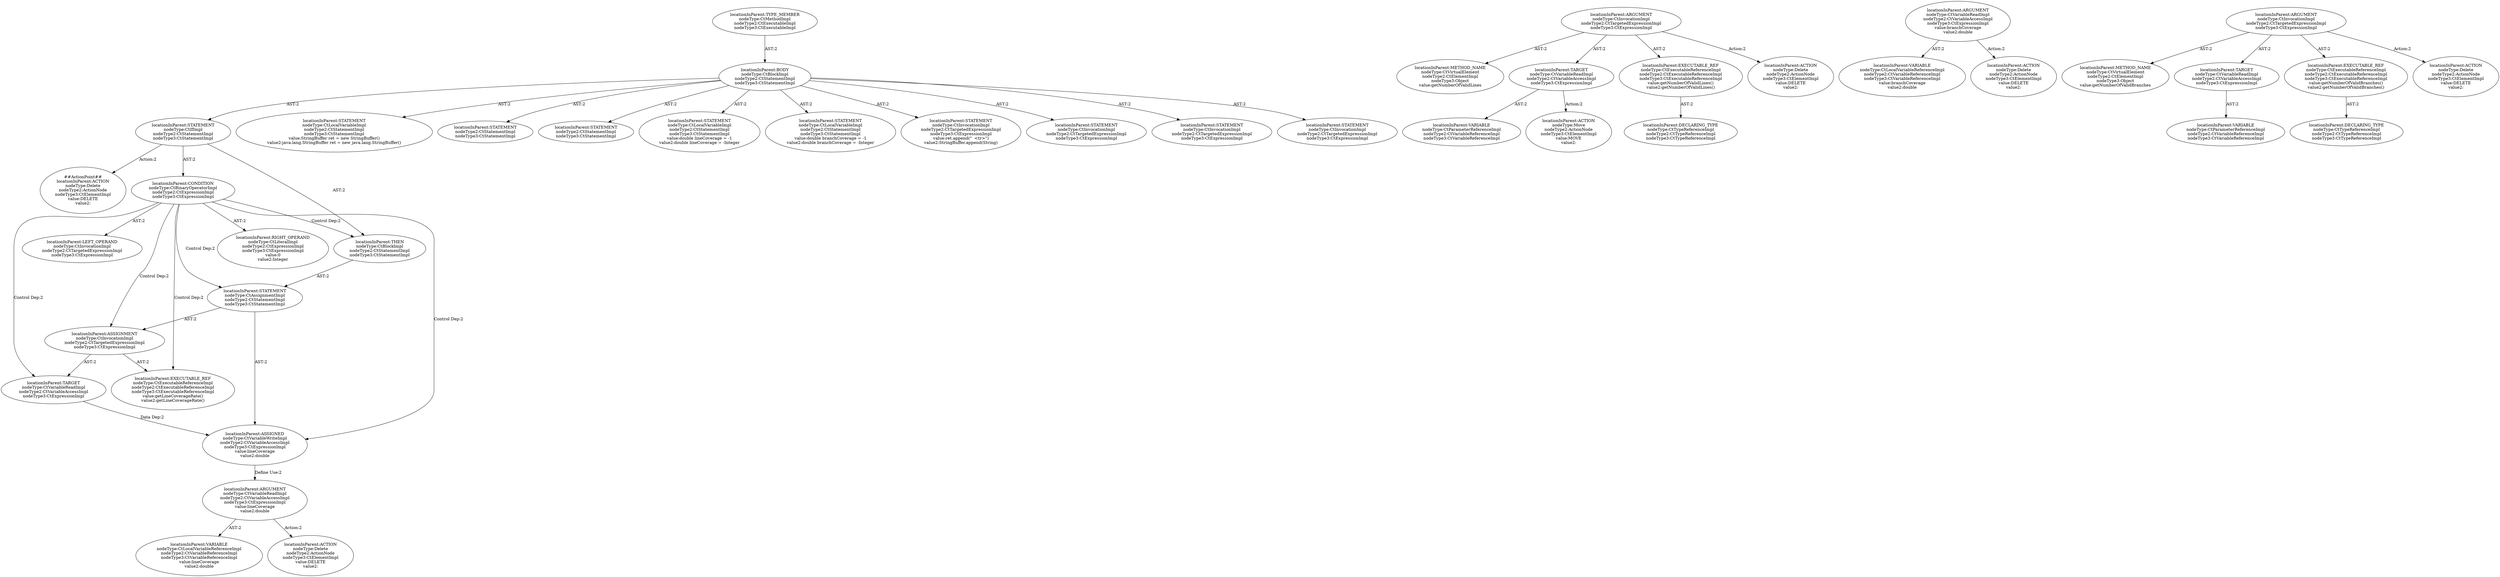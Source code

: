digraph "Pattern" {
0 [label="##ActionPoint##
locationInParent:ACTION
nodeType:Delete
nodeType2:ActionNode
nodeType3:CtElementImpl
value:DELETE
value2:" shape=ellipse]
1 [label="locationInParent:STATEMENT
nodeType:CtIfImpl
nodeType2:CtStatementImpl
nodeType3:CtStatementImpl" shape=ellipse]
2 [label="locationInParent:BODY
nodeType:CtBlockImpl
nodeType2:CtStatementImpl
nodeType3:CtStatementImpl" shape=ellipse]
3 [label="locationInParent:TYPE_MEMBER
nodeType:CtMethodImpl
nodeType2:CtExecutableImpl
nodeType3:CtExecutableImpl" shape=ellipse]
4 [label="locationInParent:STATEMENT
nodeType:CtLocalVariableImpl
nodeType2:CtStatementImpl
nodeType3:CtStatementImpl
value:StringBuffer ret = new StringBuffer()
value2:java.lang.StringBuffer ret = new java.lang.StringBuffer()" shape=ellipse]
5 [label="locationInParent:STATEMENT
nodeType2:CtStatementImpl
nodeType3:CtStatementImpl" shape=ellipse]
6 [label="locationInParent:STATEMENT
nodeType2:CtStatementImpl
nodeType3:CtStatementImpl" shape=ellipse]
7 [label="locationInParent:STATEMENT
nodeType:CtLocalVariableImpl
nodeType2:CtStatementImpl
nodeType3:CtStatementImpl
value:double lineCoverage = -1
value2:double lineCoverage = -Integer" shape=ellipse]
8 [label="locationInParent:STATEMENT
nodeType:CtLocalVariableImpl
nodeType2:CtStatementImpl
nodeType3:CtStatementImpl
value:double branchCoverage = -1
value2:double branchCoverage = -Integer" shape=ellipse]
9 [label="locationInParent:STATEMENT
nodeType:CtInvocationImpl
nodeType2:CtTargetedExpressionImpl
nodeType3:CtExpressionImpl
value:ret.append(\"  <tr>\")
value2:StringBuffer.append(String)" shape=ellipse]
10 [label="locationInParent:STATEMENT
nodeType:CtInvocationImpl
nodeType2:CtTargetedExpressionImpl
nodeType3:CtExpressionImpl" shape=ellipse]
11 [label="locationInParent:STATEMENT
nodeType:CtInvocationImpl
nodeType2:CtTargetedExpressionImpl
nodeType3:CtExpressionImpl" shape=ellipse]
12 [label="locationInParent:STATEMENT
nodeType:CtInvocationImpl
nodeType2:CtTargetedExpressionImpl
nodeType3:CtExpressionImpl" shape=ellipse]
13 [label="locationInParent:ARGUMENT
nodeType:CtVariableReadImpl
nodeType2:CtVariableAccessImpl
nodeType3:CtExpressionImpl
value:lineCoverage
value2:double" shape=ellipse]
14 [label="locationInParent:VARIABLE
nodeType:CtLocalVariableReferenceImpl
nodeType2:CtVariableReferenceImpl
nodeType3:CtVariableReferenceImpl
value:lineCoverage
value2:double" shape=ellipse]
15 [label="locationInParent:ACTION
nodeType:Delete
nodeType2:ActionNode
nodeType3:CtElementImpl
value:DELETE
value2:" shape=ellipse]
16 [label="locationInParent:ARGUMENT
nodeType:CtInvocationImpl
nodeType2:CtTargetedExpressionImpl
nodeType3:CtExpressionImpl" shape=ellipse]
17 [label="locationInParent:METHOD_NAME
nodeType:CtVirtualElement
nodeType2:CtElementImpl
nodeType3:Object
value:getNumberOfValidLines" shape=ellipse]
18 [label="locationInParent:TARGET
nodeType:CtVariableReadImpl
nodeType2:CtVariableAccessImpl
nodeType3:CtExpressionImpl" shape=ellipse]
19 [label="locationInParent:VARIABLE
nodeType:CtParameterReferenceImpl
nodeType2:CtVariableReferenceImpl
nodeType3:CtVariableReferenceImpl" shape=ellipse]
20 [label="locationInParent:ACTION
nodeType:Move
nodeType2:ActionNode
nodeType3:CtElementImpl
value:MOVE
value2:" shape=ellipse]
21 [label="locationInParent:EXECUTABLE_REF
nodeType:CtExecutableReferenceImpl
nodeType2:CtExecutableReferenceImpl
nodeType3:CtExecutableReferenceImpl
value:getNumberOfValidLines()
value2:getNumberOfValidLines()" shape=ellipse]
22 [label="locationInParent:DECLARING_TYPE
nodeType:CtTypeReferenceImpl
nodeType2:CtTypeReferenceImpl
nodeType3:CtTypeReferenceImpl" shape=ellipse]
23 [label="locationInParent:ACTION
nodeType:Delete
nodeType2:ActionNode
nodeType3:CtElementImpl
value:DELETE
value2:" shape=ellipse]
24 [label="locationInParent:ARGUMENT
nodeType:CtVariableReadImpl
nodeType2:CtVariableAccessImpl
nodeType3:CtExpressionImpl
value:branchCoverage
value2:double" shape=ellipse]
25 [label="locationInParent:VARIABLE
nodeType:CtLocalVariableReferenceImpl
nodeType2:CtVariableReferenceImpl
nodeType3:CtVariableReferenceImpl
value:branchCoverage
value2:double" shape=ellipse]
26 [label="locationInParent:ACTION
nodeType:Delete
nodeType2:ActionNode
nodeType3:CtElementImpl
value:DELETE
value2:" shape=ellipse]
27 [label="locationInParent:ARGUMENT
nodeType:CtInvocationImpl
nodeType2:CtTargetedExpressionImpl
nodeType3:CtExpressionImpl" shape=ellipse]
28 [label="locationInParent:METHOD_NAME
nodeType:CtVirtualElement
nodeType2:CtElementImpl
nodeType3:Object
value:getNumberOfValidBranches" shape=ellipse]
29 [label="locationInParent:TARGET
nodeType:CtVariableReadImpl
nodeType2:CtVariableAccessImpl
nodeType3:CtExpressionImpl" shape=ellipse]
30 [label="locationInParent:VARIABLE
nodeType:CtParameterReferenceImpl
nodeType2:CtVariableReferenceImpl
nodeType3:CtVariableReferenceImpl" shape=ellipse]
31 [label="locationInParent:EXECUTABLE_REF
nodeType:CtExecutableReferenceImpl
nodeType2:CtExecutableReferenceImpl
nodeType3:CtExecutableReferenceImpl
value:getNumberOfValidBranches()
value2:getNumberOfValidBranches()" shape=ellipse]
32 [label="locationInParent:DECLARING_TYPE
nodeType:CtTypeReferenceImpl
nodeType2:CtTypeReferenceImpl
nodeType3:CtTypeReferenceImpl" shape=ellipse]
33 [label="locationInParent:ACTION
nodeType:Delete
nodeType2:ActionNode
nodeType3:CtElementImpl
value:DELETE
value2:" shape=ellipse]
34 [label="locationInParent:CONDITION
nodeType:CtBinaryOperatorImpl
nodeType2:CtExpressionImpl
nodeType3:CtExpressionImpl" shape=ellipse]
35 [label="locationInParent:LEFT_OPERAND
nodeType:CtInvocationImpl
nodeType2:CtTargetedExpressionImpl
nodeType3:CtExpressionImpl" shape=ellipse]
36 [label="locationInParent:RIGHT_OPERAND
nodeType:CtLiteralImpl
nodeType2:CtExpressionImpl
nodeType3:CtExpressionImpl
value:0
value2:Integer" shape=ellipse]
37 [label="locationInParent:THEN
nodeType:CtBlockImpl
nodeType2:CtStatementImpl
nodeType3:CtStatementImpl" shape=ellipse]
38 [label="locationInParent:STATEMENT
nodeType:CtAssignmentImpl
nodeType2:CtStatementImpl
nodeType3:CtStatementImpl" shape=ellipse]
39 [label="locationInParent:ASSIGNED
nodeType:CtVariableWriteImpl
nodeType2:CtVariableAccessImpl
nodeType3:CtExpressionImpl
value:lineCoverage
value2:double" shape=ellipse]
40 [label="locationInParent:ASSIGNMENT
nodeType:CtInvocationImpl
nodeType2:CtTargetedExpressionImpl
nodeType3:CtExpressionImpl" shape=ellipse]
41 [label="locationInParent:EXECUTABLE_REF
nodeType:CtExecutableReferenceImpl
nodeType2:CtExecutableReferenceImpl
nodeType3:CtExecutableReferenceImpl
value:getLineCoverageRate()
value2:getLineCoverageRate()" shape=ellipse]
42 [label="locationInParent:TARGET
nodeType:CtVariableReadImpl
nodeType2:CtVariableAccessImpl
nodeType3:CtExpressionImpl" shape=ellipse]
1 -> 0 [label="Action:2"];
1 -> 34 [label="AST:2"];
1 -> 37 [label="AST:2"];
2 -> 1 [label="AST:2"];
2 -> 4 [label="AST:2"];
2 -> 5 [label="AST:2"];
2 -> 6 [label="AST:2"];
2 -> 7 [label="AST:2"];
2 -> 8 [label="AST:2"];
2 -> 9 [label="AST:2"];
2 -> 10 [label="AST:2"];
2 -> 11 [label="AST:2"];
2 -> 12 [label="AST:2"];
3 -> 2 [label="AST:2"];
13 -> 14 [label="AST:2"];
13 -> 15 [label="Action:2"];
16 -> 17 [label="AST:2"];
16 -> 18 [label="AST:2"];
16 -> 21 [label="AST:2"];
16 -> 23 [label="Action:2"];
18 -> 19 [label="AST:2"];
18 -> 20 [label="Action:2"];
21 -> 22 [label="AST:2"];
24 -> 25 [label="AST:2"];
24 -> 26 [label="Action:2"];
27 -> 28 [label="AST:2"];
27 -> 29 [label="AST:2"];
27 -> 31 [label="AST:2"];
27 -> 33 [label="Action:2"];
29 -> 30 [label="AST:2"];
31 -> 32 [label="AST:2"];
34 -> 35 [label="AST:2"];
34 -> 36 [label="AST:2"];
34 -> 37 [label="Control Dep:2"];
34 -> 38 [label="Control Dep:2"];
34 -> 39 [label="Control Dep:2"];
34 -> 40 [label="Control Dep:2"];
34 -> 41 [label="Control Dep:2"];
34 -> 42 [label="Control Dep:2"];
37 -> 38 [label="AST:2"];
38 -> 39 [label="AST:2"];
38 -> 40 [label="AST:2"];
39 -> 13 [label="Define Use:2"];
40 -> 42 [label="AST:2"];
40 -> 41 [label="AST:2"];
42 -> 39 [label="Data Dep:2"];
}